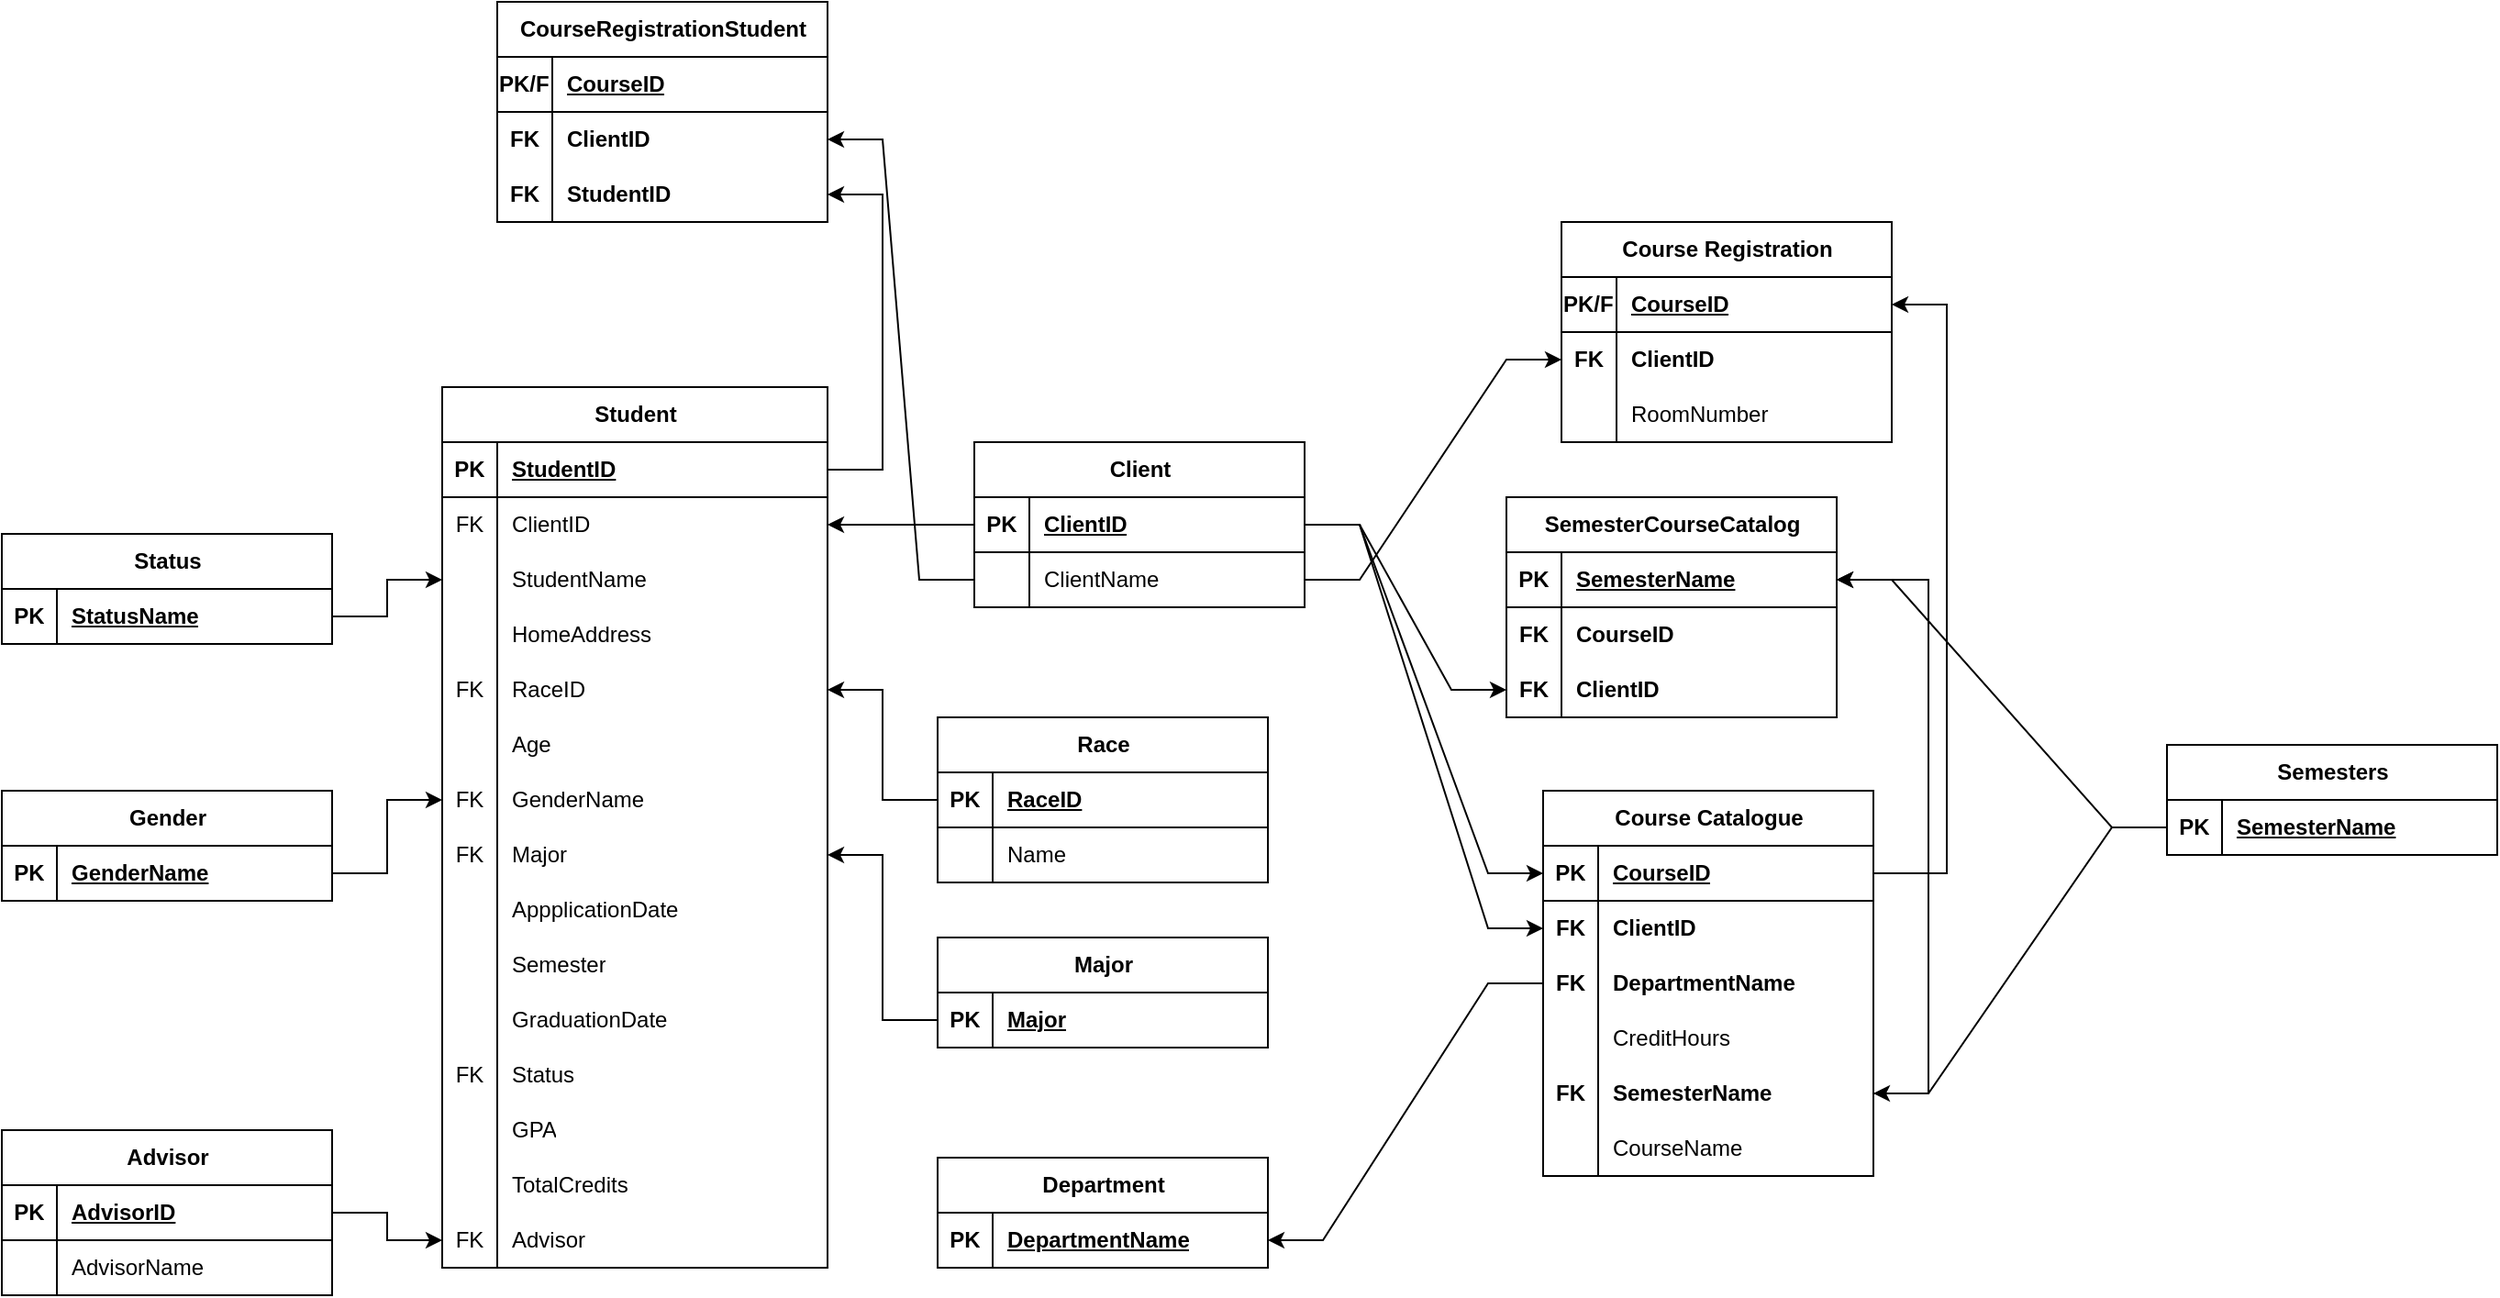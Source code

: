 <mxfile version="21.5.0" type="github">
  <diagram name="Page-1" id="HHOStpwFTL-YcdcalEHb">
    <mxGraphModel dx="2668" dy="1941" grid="1" gridSize="10" guides="1" tooltips="1" connect="1" arrows="1" fold="1" page="1" pageScale="1" pageWidth="850" pageHeight="1100" math="0" shadow="0">
      <root>
        <mxCell id="0" />
        <mxCell id="1" parent="0" />
        <mxCell id="2LiUrh7C8ZLxPJz0LPov-1" value="Student" style="shape=table;startSize=30;container=1;collapsible=1;childLayout=tableLayout;fixedRows=1;rowLines=0;fontStyle=1;align=center;resizeLast=1;html=1;" vertex="1" parent="1">
          <mxGeometry x="60" y="100" width="210" height="480" as="geometry" />
        </mxCell>
        <mxCell id="2LiUrh7C8ZLxPJz0LPov-2" value="" style="shape=tableRow;horizontal=0;startSize=0;swimlaneHead=0;swimlaneBody=0;fillColor=none;collapsible=0;dropTarget=0;points=[[0,0.5],[1,0.5]];portConstraint=eastwest;top=0;left=0;right=0;bottom=1;" vertex="1" parent="2LiUrh7C8ZLxPJz0LPov-1">
          <mxGeometry y="30" width="210" height="30" as="geometry" />
        </mxCell>
        <mxCell id="2LiUrh7C8ZLxPJz0LPov-3" value="PK" style="shape=partialRectangle;connectable=0;fillColor=none;top=0;left=0;bottom=0;right=0;fontStyle=1;overflow=hidden;whiteSpace=wrap;html=1;" vertex="1" parent="2LiUrh7C8ZLxPJz0LPov-2">
          <mxGeometry width="30" height="30" as="geometry">
            <mxRectangle width="30" height="30" as="alternateBounds" />
          </mxGeometry>
        </mxCell>
        <mxCell id="2LiUrh7C8ZLxPJz0LPov-4" value="StudentID" style="shape=partialRectangle;connectable=0;fillColor=none;top=0;left=0;bottom=0;right=0;align=left;spacingLeft=6;fontStyle=5;overflow=hidden;whiteSpace=wrap;html=1;" vertex="1" parent="2LiUrh7C8ZLxPJz0LPov-2">
          <mxGeometry x="30" width="180" height="30" as="geometry">
            <mxRectangle width="180" height="30" as="alternateBounds" />
          </mxGeometry>
        </mxCell>
        <mxCell id="2LiUrh7C8ZLxPJz0LPov-5" value="" style="shape=tableRow;horizontal=0;startSize=0;swimlaneHead=0;swimlaneBody=0;fillColor=none;collapsible=0;dropTarget=0;points=[[0,0.5],[1,0.5]];portConstraint=eastwest;top=0;left=0;right=0;bottom=0;" vertex="1" parent="2LiUrh7C8ZLxPJz0LPov-1">
          <mxGeometry y="60" width="210" height="30" as="geometry" />
        </mxCell>
        <mxCell id="2LiUrh7C8ZLxPJz0LPov-6" value="FK" style="shape=partialRectangle;connectable=0;fillColor=none;top=0;left=0;bottom=0;right=0;editable=1;overflow=hidden;whiteSpace=wrap;html=1;" vertex="1" parent="2LiUrh7C8ZLxPJz0LPov-5">
          <mxGeometry width="30" height="30" as="geometry">
            <mxRectangle width="30" height="30" as="alternateBounds" />
          </mxGeometry>
        </mxCell>
        <mxCell id="2LiUrh7C8ZLxPJz0LPov-7" value="ClientID" style="shape=partialRectangle;connectable=0;fillColor=none;top=0;left=0;bottom=0;right=0;align=left;spacingLeft=6;overflow=hidden;whiteSpace=wrap;html=1;" vertex="1" parent="2LiUrh7C8ZLxPJz0LPov-5">
          <mxGeometry x="30" width="180" height="30" as="geometry">
            <mxRectangle width="180" height="30" as="alternateBounds" />
          </mxGeometry>
        </mxCell>
        <mxCell id="2LiUrh7C8ZLxPJz0LPov-200" value="" style="shape=tableRow;horizontal=0;startSize=0;swimlaneHead=0;swimlaneBody=0;fillColor=none;collapsible=0;dropTarget=0;points=[[0,0.5],[1,0.5]];portConstraint=eastwest;top=0;left=0;right=0;bottom=0;" vertex="1" parent="2LiUrh7C8ZLxPJz0LPov-1">
          <mxGeometry y="90" width="210" height="30" as="geometry" />
        </mxCell>
        <mxCell id="2LiUrh7C8ZLxPJz0LPov-201" value="" style="shape=partialRectangle;connectable=0;fillColor=none;top=0;left=0;bottom=0;right=0;editable=1;overflow=hidden;whiteSpace=wrap;html=1;" vertex="1" parent="2LiUrh7C8ZLxPJz0LPov-200">
          <mxGeometry width="30" height="30" as="geometry">
            <mxRectangle width="30" height="30" as="alternateBounds" />
          </mxGeometry>
        </mxCell>
        <mxCell id="2LiUrh7C8ZLxPJz0LPov-202" value="StudentName" style="shape=partialRectangle;connectable=0;fillColor=none;top=0;left=0;bottom=0;right=0;align=left;spacingLeft=6;overflow=hidden;whiteSpace=wrap;html=1;" vertex="1" parent="2LiUrh7C8ZLxPJz0LPov-200">
          <mxGeometry x="30" width="180" height="30" as="geometry">
            <mxRectangle width="180" height="30" as="alternateBounds" />
          </mxGeometry>
        </mxCell>
        <mxCell id="2LiUrh7C8ZLxPJz0LPov-8" value="" style="shape=tableRow;horizontal=0;startSize=0;swimlaneHead=0;swimlaneBody=0;fillColor=none;collapsible=0;dropTarget=0;points=[[0,0.5],[1,0.5]];portConstraint=eastwest;top=0;left=0;right=0;bottom=0;" vertex="1" parent="2LiUrh7C8ZLxPJz0LPov-1">
          <mxGeometry y="120" width="210" height="30" as="geometry" />
        </mxCell>
        <mxCell id="2LiUrh7C8ZLxPJz0LPov-9" value="" style="shape=partialRectangle;connectable=0;fillColor=none;top=0;left=0;bottom=0;right=0;editable=1;overflow=hidden;whiteSpace=wrap;html=1;" vertex="1" parent="2LiUrh7C8ZLxPJz0LPov-8">
          <mxGeometry width="30" height="30" as="geometry">
            <mxRectangle width="30" height="30" as="alternateBounds" />
          </mxGeometry>
        </mxCell>
        <mxCell id="2LiUrh7C8ZLxPJz0LPov-10" value="HomeAddress" style="shape=partialRectangle;connectable=0;fillColor=none;top=0;left=0;bottom=0;right=0;align=left;spacingLeft=6;overflow=hidden;whiteSpace=wrap;html=1;" vertex="1" parent="2LiUrh7C8ZLxPJz0LPov-8">
          <mxGeometry x="30" width="180" height="30" as="geometry">
            <mxRectangle width="180" height="30" as="alternateBounds" />
          </mxGeometry>
        </mxCell>
        <mxCell id="2LiUrh7C8ZLxPJz0LPov-11" value="" style="shape=tableRow;horizontal=0;startSize=0;swimlaneHead=0;swimlaneBody=0;fillColor=none;collapsible=0;dropTarget=0;points=[[0,0.5],[1,0.5]];portConstraint=eastwest;top=0;left=0;right=0;bottom=0;" vertex="1" parent="2LiUrh7C8ZLxPJz0LPov-1">
          <mxGeometry y="150" width="210" height="30" as="geometry" />
        </mxCell>
        <mxCell id="2LiUrh7C8ZLxPJz0LPov-12" value="FK" style="shape=partialRectangle;connectable=0;fillColor=none;top=0;left=0;bottom=0;right=0;editable=1;overflow=hidden;whiteSpace=wrap;html=1;" vertex="1" parent="2LiUrh7C8ZLxPJz0LPov-11">
          <mxGeometry width="30" height="30" as="geometry">
            <mxRectangle width="30" height="30" as="alternateBounds" />
          </mxGeometry>
        </mxCell>
        <mxCell id="2LiUrh7C8ZLxPJz0LPov-13" value="RaceID" style="shape=partialRectangle;connectable=0;fillColor=none;top=0;left=0;bottom=0;right=0;align=left;spacingLeft=6;overflow=hidden;whiteSpace=wrap;html=1;" vertex="1" parent="2LiUrh7C8ZLxPJz0LPov-11">
          <mxGeometry x="30" width="180" height="30" as="geometry">
            <mxRectangle width="180" height="30" as="alternateBounds" />
          </mxGeometry>
        </mxCell>
        <mxCell id="2LiUrh7C8ZLxPJz0LPov-14" value="" style="shape=tableRow;horizontal=0;startSize=0;swimlaneHead=0;swimlaneBody=0;fillColor=none;collapsible=0;dropTarget=0;points=[[0,0.5],[1,0.5]];portConstraint=eastwest;top=0;left=0;right=0;bottom=0;" vertex="1" parent="2LiUrh7C8ZLxPJz0LPov-1">
          <mxGeometry y="180" width="210" height="30" as="geometry" />
        </mxCell>
        <mxCell id="2LiUrh7C8ZLxPJz0LPov-15" value="" style="shape=partialRectangle;connectable=0;fillColor=none;top=0;left=0;bottom=0;right=0;editable=1;overflow=hidden;whiteSpace=wrap;html=1;" vertex="1" parent="2LiUrh7C8ZLxPJz0LPov-14">
          <mxGeometry width="30" height="30" as="geometry">
            <mxRectangle width="30" height="30" as="alternateBounds" />
          </mxGeometry>
        </mxCell>
        <mxCell id="2LiUrh7C8ZLxPJz0LPov-16" value="Age" style="shape=partialRectangle;connectable=0;fillColor=none;top=0;left=0;bottom=0;right=0;align=left;spacingLeft=6;overflow=hidden;whiteSpace=wrap;html=1;" vertex="1" parent="2LiUrh7C8ZLxPJz0LPov-14">
          <mxGeometry x="30" width="180" height="30" as="geometry">
            <mxRectangle width="180" height="30" as="alternateBounds" />
          </mxGeometry>
        </mxCell>
        <mxCell id="2LiUrh7C8ZLxPJz0LPov-17" value="" style="shape=tableRow;horizontal=0;startSize=0;swimlaneHead=0;swimlaneBody=0;fillColor=none;collapsible=0;dropTarget=0;points=[[0,0.5],[1,0.5]];portConstraint=eastwest;top=0;left=0;right=0;bottom=0;" vertex="1" parent="2LiUrh7C8ZLxPJz0LPov-1">
          <mxGeometry y="210" width="210" height="30" as="geometry" />
        </mxCell>
        <mxCell id="2LiUrh7C8ZLxPJz0LPov-18" value="FK" style="shape=partialRectangle;connectable=0;fillColor=none;top=0;left=0;bottom=0;right=0;editable=1;overflow=hidden;whiteSpace=wrap;html=1;" vertex="1" parent="2LiUrh7C8ZLxPJz0LPov-17">
          <mxGeometry width="30" height="30" as="geometry">
            <mxRectangle width="30" height="30" as="alternateBounds" />
          </mxGeometry>
        </mxCell>
        <mxCell id="2LiUrh7C8ZLxPJz0LPov-19" value="GenderName" style="shape=partialRectangle;connectable=0;fillColor=none;top=0;left=0;bottom=0;right=0;align=left;spacingLeft=6;overflow=hidden;whiteSpace=wrap;html=1;" vertex="1" parent="2LiUrh7C8ZLxPJz0LPov-17">
          <mxGeometry x="30" width="180" height="30" as="geometry">
            <mxRectangle width="180" height="30" as="alternateBounds" />
          </mxGeometry>
        </mxCell>
        <mxCell id="2LiUrh7C8ZLxPJz0LPov-20" value="" style="shape=tableRow;horizontal=0;startSize=0;swimlaneHead=0;swimlaneBody=0;fillColor=none;collapsible=0;dropTarget=0;points=[[0,0.5],[1,0.5]];portConstraint=eastwest;top=0;left=0;right=0;bottom=0;" vertex="1" parent="2LiUrh7C8ZLxPJz0LPov-1">
          <mxGeometry y="240" width="210" height="30" as="geometry" />
        </mxCell>
        <mxCell id="2LiUrh7C8ZLxPJz0LPov-21" value="FK" style="shape=partialRectangle;connectable=0;fillColor=none;top=0;left=0;bottom=0;right=0;editable=1;overflow=hidden;whiteSpace=wrap;html=1;" vertex="1" parent="2LiUrh7C8ZLxPJz0LPov-20">
          <mxGeometry width="30" height="30" as="geometry">
            <mxRectangle width="30" height="30" as="alternateBounds" />
          </mxGeometry>
        </mxCell>
        <mxCell id="2LiUrh7C8ZLxPJz0LPov-22" value="Major" style="shape=partialRectangle;connectable=0;fillColor=none;top=0;left=0;bottom=0;right=0;align=left;spacingLeft=6;overflow=hidden;whiteSpace=wrap;html=1;" vertex="1" parent="2LiUrh7C8ZLxPJz0LPov-20">
          <mxGeometry x="30" width="180" height="30" as="geometry">
            <mxRectangle width="180" height="30" as="alternateBounds" />
          </mxGeometry>
        </mxCell>
        <mxCell id="2LiUrh7C8ZLxPJz0LPov-23" value="" style="shape=tableRow;horizontal=0;startSize=0;swimlaneHead=0;swimlaneBody=0;fillColor=none;collapsible=0;dropTarget=0;points=[[0,0.5],[1,0.5]];portConstraint=eastwest;top=0;left=0;right=0;bottom=0;" vertex="1" parent="2LiUrh7C8ZLxPJz0LPov-1">
          <mxGeometry y="270" width="210" height="30" as="geometry" />
        </mxCell>
        <mxCell id="2LiUrh7C8ZLxPJz0LPov-24" value="" style="shape=partialRectangle;connectable=0;fillColor=none;top=0;left=0;bottom=0;right=0;editable=1;overflow=hidden;whiteSpace=wrap;html=1;" vertex="1" parent="2LiUrh7C8ZLxPJz0LPov-23">
          <mxGeometry width="30" height="30" as="geometry">
            <mxRectangle width="30" height="30" as="alternateBounds" />
          </mxGeometry>
        </mxCell>
        <mxCell id="2LiUrh7C8ZLxPJz0LPov-25" value="AppplicationDate" style="shape=partialRectangle;connectable=0;fillColor=none;top=0;left=0;bottom=0;right=0;align=left;spacingLeft=6;overflow=hidden;whiteSpace=wrap;html=1;" vertex="1" parent="2LiUrh7C8ZLxPJz0LPov-23">
          <mxGeometry x="30" width="180" height="30" as="geometry">
            <mxRectangle width="180" height="30" as="alternateBounds" />
          </mxGeometry>
        </mxCell>
        <mxCell id="2LiUrh7C8ZLxPJz0LPov-26" value="" style="shape=tableRow;horizontal=0;startSize=0;swimlaneHead=0;swimlaneBody=0;fillColor=none;collapsible=0;dropTarget=0;points=[[0,0.5],[1,0.5]];portConstraint=eastwest;top=0;left=0;right=0;bottom=0;" vertex="1" parent="2LiUrh7C8ZLxPJz0LPov-1">
          <mxGeometry y="300" width="210" height="30" as="geometry" />
        </mxCell>
        <mxCell id="2LiUrh7C8ZLxPJz0LPov-27" value="" style="shape=partialRectangle;connectable=0;fillColor=none;top=0;left=0;bottom=0;right=0;editable=1;overflow=hidden;whiteSpace=wrap;html=1;" vertex="1" parent="2LiUrh7C8ZLxPJz0LPov-26">
          <mxGeometry width="30" height="30" as="geometry">
            <mxRectangle width="30" height="30" as="alternateBounds" />
          </mxGeometry>
        </mxCell>
        <mxCell id="2LiUrh7C8ZLxPJz0LPov-28" value="Semester" style="shape=partialRectangle;connectable=0;fillColor=none;top=0;left=0;bottom=0;right=0;align=left;spacingLeft=6;overflow=hidden;whiteSpace=wrap;html=1;" vertex="1" parent="2LiUrh7C8ZLxPJz0LPov-26">
          <mxGeometry x="30" width="180" height="30" as="geometry">
            <mxRectangle width="180" height="30" as="alternateBounds" />
          </mxGeometry>
        </mxCell>
        <mxCell id="2LiUrh7C8ZLxPJz0LPov-29" value="" style="shape=tableRow;horizontal=0;startSize=0;swimlaneHead=0;swimlaneBody=0;fillColor=none;collapsible=0;dropTarget=0;points=[[0,0.5],[1,0.5]];portConstraint=eastwest;top=0;left=0;right=0;bottom=0;" vertex="1" parent="2LiUrh7C8ZLxPJz0LPov-1">
          <mxGeometry y="330" width="210" height="30" as="geometry" />
        </mxCell>
        <mxCell id="2LiUrh7C8ZLxPJz0LPov-30" value="" style="shape=partialRectangle;connectable=0;fillColor=none;top=0;left=0;bottom=0;right=0;editable=1;overflow=hidden;whiteSpace=wrap;html=1;" vertex="1" parent="2LiUrh7C8ZLxPJz0LPov-29">
          <mxGeometry width="30" height="30" as="geometry">
            <mxRectangle width="30" height="30" as="alternateBounds" />
          </mxGeometry>
        </mxCell>
        <mxCell id="2LiUrh7C8ZLxPJz0LPov-31" value="GraduationDate" style="shape=partialRectangle;connectable=0;fillColor=none;top=0;left=0;bottom=0;right=0;align=left;spacingLeft=6;overflow=hidden;whiteSpace=wrap;html=1;" vertex="1" parent="2LiUrh7C8ZLxPJz0LPov-29">
          <mxGeometry x="30" width="180" height="30" as="geometry">
            <mxRectangle width="180" height="30" as="alternateBounds" />
          </mxGeometry>
        </mxCell>
        <mxCell id="2LiUrh7C8ZLxPJz0LPov-32" value="" style="shape=tableRow;horizontal=0;startSize=0;swimlaneHead=0;swimlaneBody=0;fillColor=none;collapsible=0;dropTarget=0;points=[[0,0.5],[1,0.5]];portConstraint=eastwest;top=0;left=0;right=0;bottom=0;" vertex="1" parent="2LiUrh7C8ZLxPJz0LPov-1">
          <mxGeometry y="360" width="210" height="30" as="geometry" />
        </mxCell>
        <mxCell id="2LiUrh7C8ZLxPJz0LPov-33" value="FK" style="shape=partialRectangle;connectable=0;fillColor=none;top=0;left=0;bottom=0;right=0;editable=1;overflow=hidden;whiteSpace=wrap;html=1;" vertex="1" parent="2LiUrh7C8ZLxPJz0LPov-32">
          <mxGeometry width="30" height="30" as="geometry">
            <mxRectangle width="30" height="30" as="alternateBounds" />
          </mxGeometry>
        </mxCell>
        <mxCell id="2LiUrh7C8ZLxPJz0LPov-34" value="Status" style="shape=partialRectangle;connectable=0;fillColor=none;top=0;left=0;bottom=0;right=0;align=left;spacingLeft=6;overflow=hidden;whiteSpace=wrap;html=1;" vertex="1" parent="2LiUrh7C8ZLxPJz0LPov-32">
          <mxGeometry x="30" width="180" height="30" as="geometry">
            <mxRectangle width="180" height="30" as="alternateBounds" />
          </mxGeometry>
        </mxCell>
        <mxCell id="2LiUrh7C8ZLxPJz0LPov-35" value="" style="shape=tableRow;horizontal=0;startSize=0;swimlaneHead=0;swimlaneBody=0;fillColor=none;collapsible=0;dropTarget=0;points=[[0,0.5],[1,0.5]];portConstraint=eastwest;top=0;left=0;right=0;bottom=0;" vertex="1" parent="2LiUrh7C8ZLxPJz0LPov-1">
          <mxGeometry y="390" width="210" height="30" as="geometry" />
        </mxCell>
        <mxCell id="2LiUrh7C8ZLxPJz0LPov-36" value="" style="shape=partialRectangle;connectable=0;fillColor=none;top=0;left=0;bottom=0;right=0;editable=1;overflow=hidden;whiteSpace=wrap;html=1;" vertex="1" parent="2LiUrh7C8ZLxPJz0LPov-35">
          <mxGeometry width="30" height="30" as="geometry">
            <mxRectangle width="30" height="30" as="alternateBounds" />
          </mxGeometry>
        </mxCell>
        <mxCell id="2LiUrh7C8ZLxPJz0LPov-37" value="GPA" style="shape=partialRectangle;connectable=0;fillColor=none;top=0;left=0;bottom=0;right=0;align=left;spacingLeft=6;overflow=hidden;whiteSpace=wrap;html=1;" vertex="1" parent="2LiUrh7C8ZLxPJz0LPov-35">
          <mxGeometry x="30" width="180" height="30" as="geometry">
            <mxRectangle width="180" height="30" as="alternateBounds" />
          </mxGeometry>
        </mxCell>
        <mxCell id="2LiUrh7C8ZLxPJz0LPov-38" value="" style="shape=tableRow;horizontal=0;startSize=0;swimlaneHead=0;swimlaneBody=0;fillColor=none;collapsible=0;dropTarget=0;points=[[0,0.5],[1,0.5]];portConstraint=eastwest;top=0;left=0;right=0;bottom=0;" vertex="1" parent="2LiUrh7C8ZLxPJz0LPov-1">
          <mxGeometry y="420" width="210" height="30" as="geometry" />
        </mxCell>
        <mxCell id="2LiUrh7C8ZLxPJz0LPov-39" value="" style="shape=partialRectangle;connectable=0;fillColor=none;top=0;left=0;bottom=0;right=0;editable=1;overflow=hidden;whiteSpace=wrap;html=1;" vertex="1" parent="2LiUrh7C8ZLxPJz0LPov-38">
          <mxGeometry width="30" height="30" as="geometry">
            <mxRectangle width="30" height="30" as="alternateBounds" />
          </mxGeometry>
        </mxCell>
        <mxCell id="2LiUrh7C8ZLxPJz0LPov-40" value="TotalCredits" style="shape=partialRectangle;connectable=0;fillColor=none;top=0;left=0;bottom=0;right=0;align=left;spacingLeft=6;overflow=hidden;whiteSpace=wrap;html=1;" vertex="1" parent="2LiUrh7C8ZLxPJz0LPov-38">
          <mxGeometry x="30" width="180" height="30" as="geometry">
            <mxRectangle width="180" height="30" as="alternateBounds" />
          </mxGeometry>
        </mxCell>
        <mxCell id="2LiUrh7C8ZLxPJz0LPov-41" value="" style="shape=tableRow;horizontal=0;startSize=0;swimlaneHead=0;swimlaneBody=0;fillColor=none;collapsible=0;dropTarget=0;points=[[0,0.5],[1,0.5]];portConstraint=eastwest;top=0;left=0;right=0;bottom=0;" vertex="1" parent="2LiUrh7C8ZLxPJz0LPov-1">
          <mxGeometry y="450" width="210" height="30" as="geometry" />
        </mxCell>
        <mxCell id="2LiUrh7C8ZLxPJz0LPov-42" value="FK" style="shape=partialRectangle;connectable=0;fillColor=none;top=0;left=0;bottom=0;right=0;editable=1;overflow=hidden;whiteSpace=wrap;html=1;" vertex="1" parent="2LiUrh7C8ZLxPJz0LPov-41">
          <mxGeometry width="30" height="30" as="geometry">
            <mxRectangle width="30" height="30" as="alternateBounds" />
          </mxGeometry>
        </mxCell>
        <mxCell id="2LiUrh7C8ZLxPJz0LPov-43" value="Advisor" style="shape=partialRectangle;connectable=0;fillColor=none;top=0;left=0;bottom=0;right=0;align=left;spacingLeft=6;overflow=hidden;whiteSpace=wrap;html=1;" vertex="1" parent="2LiUrh7C8ZLxPJz0LPov-41">
          <mxGeometry x="30" width="180" height="30" as="geometry">
            <mxRectangle width="180" height="30" as="alternateBounds" />
          </mxGeometry>
        </mxCell>
        <mxCell id="2LiUrh7C8ZLxPJz0LPov-44" value="Client" style="shape=table;startSize=30;container=1;collapsible=1;childLayout=tableLayout;fixedRows=1;rowLines=0;fontStyle=1;align=center;resizeLast=1;html=1;" vertex="1" parent="1">
          <mxGeometry x="350" y="130" width="180" height="90" as="geometry" />
        </mxCell>
        <mxCell id="2LiUrh7C8ZLxPJz0LPov-45" value="" style="shape=tableRow;horizontal=0;startSize=0;swimlaneHead=0;swimlaneBody=0;fillColor=none;collapsible=0;dropTarget=0;points=[[0,0.5],[1,0.5]];portConstraint=eastwest;top=0;left=0;right=0;bottom=1;" vertex="1" parent="2LiUrh7C8ZLxPJz0LPov-44">
          <mxGeometry y="30" width="180" height="30" as="geometry" />
        </mxCell>
        <mxCell id="2LiUrh7C8ZLxPJz0LPov-46" value="PK" style="shape=partialRectangle;connectable=0;fillColor=none;top=0;left=0;bottom=0;right=0;fontStyle=1;overflow=hidden;whiteSpace=wrap;html=1;" vertex="1" parent="2LiUrh7C8ZLxPJz0LPov-45">
          <mxGeometry width="30" height="30" as="geometry">
            <mxRectangle width="30" height="30" as="alternateBounds" />
          </mxGeometry>
        </mxCell>
        <mxCell id="2LiUrh7C8ZLxPJz0LPov-47" value="ClientID" style="shape=partialRectangle;connectable=0;fillColor=none;top=0;left=0;bottom=0;right=0;align=left;spacingLeft=6;fontStyle=5;overflow=hidden;whiteSpace=wrap;html=1;" vertex="1" parent="2LiUrh7C8ZLxPJz0LPov-45">
          <mxGeometry x="30" width="150" height="30" as="geometry">
            <mxRectangle width="150" height="30" as="alternateBounds" />
          </mxGeometry>
        </mxCell>
        <mxCell id="2LiUrh7C8ZLxPJz0LPov-48" value="" style="shape=tableRow;horizontal=0;startSize=0;swimlaneHead=0;swimlaneBody=0;fillColor=none;collapsible=0;dropTarget=0;points=[[0,0.5],[1,0.5]];portConstraint=eastwest;top=0;left=0;right=0;bottom=0;" vertex="1" parent="2LiUrh7C8ZLxPJz0LPov-44">
          <mxGeometry y="60" width="180" height="30" as="geometry" />
        </mxCell>
        <mxCell id="2LiUrh7C8ZLxPJz0LPov-49" value="" style="shape=partialRectangle;connectable=0;fillColor=none;top=0;left=0;bottom=0;right=0;editable=1;overflow=hidden;whiteSpace=wrap;html=1;" vertex="1" parent="2LiUrh7C8ZLxPJz0LPov-48">
          <mxGeometry width="30" height="30" as="geometry">
            <mxRectangle width="30" height="30" as="alternateBounds" />
          </mxGeometry>
        </mxCell>
        <mxCell id="2LiUrh7C8ZLxPJz0LPov-50" value="ClientName" style="shape=partialRectangle;connectable=0;fillColor=none;top=0;left=0;bottom=0;right=0;align=left;spacingLeft=6;overflow=hidden;whiteSpace=wrap;html=1;" vertex="1" parent="2LiUrh7C8ZLxPJz0LPov-48">
          <mxGeometry x="30" width="150" height="30" as="geometry">
            <mxRectangle width="150" height="30" as="alternateBounds" />
          </mxGeometry>
        </mxCell>
        <mxCell id="2LiUrh7C8ZLxPJz0LPov-82" value="Course Registration" style="shape=table;startSize=30;container=1;collapsible=1;childLayout=tableLayout;fixedRows=1;rowLines=0;fontStyle=1;align=center;resizeLast=1;html=1;" vertex="1" parent="1">
          <mxGeometry x="670" y="10" width="180" height="120" as="geometry" />
        </mxCell>
        <mxCell id="2LiUrh7C8ZLxPJz0LPov-83" value="" style="shape=tableRow;horizontal=0;startSize=0;swimlaneHead=0;swimlaneBody=0;fillColor=none;collapsible=0;dropTarget=0;points=[[0,0.5],[1,0.5]];portConstraint=eastwest;top=0;left=0;right=0;bottom=1;" vertex="1" parent="2LiUrh7C8ZLxPJz0LPov-82">
          <mxGeometry y="30" width="180" height="30" as="geometry" />
        </mxCell>
        <mxCell id="2LiUrh7C8ZLxPJz0LPov-84" value="PK/FK" style="shape=partialRectangle;connectable=0;fillColor=none;top=0;left=0;bottom=0;right=0;fontStyle=1;overflow=hidden;whiteSpace=wrap;html=1;" vertex="1" parent="2LiUrh7C8ZLxPJz0LPov-83">
          <mxGeometry width="30" height="30" as="geometry">
            <mxRectangle width="30" height="30" as="alternateBounds" />
          </mxGeometry>
        </mxCell>
        <mxCell id="2LiUrh7C8ZLxPJz0LPov-85" value="CourseID" style="shape=partialRectangle;connectable=0;fillColor=none;top=0;left=0;bottom=0;right=0;align=left;spacingLeft=6;fontStyle=5;overflow=hidden;whiteSpace=wrap;html=1;" vertex="1" parent="2LiUrh7C8ZLxPJz0LPov-83">
          <mxGeometry x="30" width="150" height="30" as="geometry">
            <mxRectangle width="150" height="30" as="alternateBounds" />
          </mxGeometry>
        </mxCell>
        <mxCell id="2LiUrh7C8ZLxPJz0LPov-86" value="" style="shape=tableRow;horizontal=0;startSize=0;swimlaneHead=0;swimlaneBody=0;fillColor=none;collapsible=0;dropTarget=0;points=[[0,0.5],[1,0.5]];portConstraint=eastwest;top=0;left=0;right=0;bottom=0;" vertex="1" parent="2LiUrh7C8ZLxPJz0LPov-82">
          <mxGeometry y="60" width="180" height="30" as="geometry" />
        </mxCell>
        <mxCell id="2LiUrh7C8ZLxPJz0LPov-87" value="&lt;b&gt;FK&lt;/b&gt;" style="shape=partialRectangle;connectable=0;fillColor=none;top=0;left=0;bottom=0;right=0;editable=1;overflow=hidden;whiteSpace=wrap;html=1;" vertex="1" parent="2LiUrh7C8ZLxPJz0LPov-86">
          <mxGeometry width="30" height="30" as="geometry">
            <mxRectangle width="30" height="30" as="alternateBounds" />
          </mxGeometry>
        </mxCell>
        <mxCell id="2LiUrh7C8ZLxPJz0LPov-88" value="&lt;b&gt;ClientID&lt;/b&gt;" style="shape=partialRectangle;connectable=0;fillColor=none;top=0;left=0;bottom=0;right=0;align=left;spacingLeft=6;overflow=hidden;whiteSpace=wrap;html=1;" vertex="1" parent="2LiUrh7C8ZLxPJz0LPov-86">
          <mxGeometry x="30" width="150" height="30" as="geometry">
            <mxRectangle width="150" height="30" as="alternateBounds" />
          </mxGeometry>
        </mxCell>
        <mxCell id="2LiUrh7C8ZLxPJz0LPov-92" value="" style="shape=tableRow;horizontal=0;startSize=0;swimlaneHead=0;swimlaneBody=0;fillColor=none;collapsible=0;dropTarget=0;points=[[0,0.5],[1,0.5]];portConstraint=eastwest;top=0;left=0;right=0;bottom=0;" vertex="1" parent="2LiUrh7C8ZLxPJz0LPov-82">
          <mxGeometry y="90" width="180" height="30" as="geometry" />
        </mxCell>
        <mxCell id="2LiUrh7C8ZLxPJz0LPov-93" value="&lt;br/&gt;" style="shape=partialRectangle;connectable=0;fillColor=none;top=0;left=0;bottom=0;right=0;editable=1;overflow=hidden;whiteSpace=wrap;html=1;" vertex="1" parent="2LiUrh7C8ZLxPJz0LPov-92">
          <mxGeometry width="30" height="30" as="geometry">
            <mxRectangle width="30" height="30" as="alternateBounds" />
          </mxGeometry>
        </mxCell>
        <mxCell id="2LiUrh7C8ZLxPJz0LPov-94" value="RoomNumber" style="shape=partialRectangle;connectable=0;fillColor=none;top=0;left=0;bottom=0;right=0;align=left;spacingLeft=6;overflow=hidden;whiteSpace=wrap;html=1;" vertex="1" parent="2LiUrh7C8ZLxPJz0LPov-92">
          <mxGeometry x="30" width="150" height="30" as="geometry">
            <mxRectangle width="150" height="30" as="alternateBounds" />
          </mxGeometry>
        </mxCell>
        <mxCell id="2LiUrh7C8ZLxPJz0LPov-98" value="Course Catalogue" style="shape=table;startSize=30;container=1;collapsible=1;childLayout=tableLayout;fixedRows=1;rowLines=0;fontStyle=1;align=center;resizeLast=1;html=1;" vertex="1" parent="1">
          <mxGeometry x="660" y="320" width="180" height="210" as="geometry" />
        </mxCell>
        <mxCell id="2LiUrh7C8ZLxPJz0LPov-99" value="" style="shape=tableRow;horizontal=0;startSize=0;swimlaneHead=0;swimlaneBody=0;fillColor=none;collapsible=0;dropTarget=0;points=[[0,0.5],[1,0.5]];portConstraint=eastwest;top=0;left=0;right=0;bottom=1;" vertex="1" parent="2LiUrh7C8ZLxPJz0LPov-98">
          <mxGeometry y="30" width="180" height="30" as="geometry" />
        </mxCell>
        <mxCell id="2LiUrh7C8ZLxPJz0LPov-100" value="PK" style="shape=partialRectangle;connectable=0;fillColor=none;top=0;left=0;bottom=0;right=0;fontStyle=1;overflow=hidden;whiteSpace=wrap;html=1;" vertex="1" parent="2LiUrh7C8ZLxPJz0LPov-99">
          <mxGeometry width="30" height="30" as="geometry">
            <mxRectangle width="30" height="30" as="alternateBounds" />
          </mxGeometry>
        </mxCell>
        <mxCell id="2LiUrh7C8ZLxPJz0LPov-101" value="CourseID" style="shape=partialRectangle;connectable=0;fillColor=none;top=0;left=0;bottom=0;right=0;align=left;spacingLeft=6;fontStyle=5;overflow=hidden;whiteSpace=wrap;html=1;" vertex="1" parent="2LiUrh7C8ZLxPJz0LPov-99">
          <mxGeometry x="30" width="150" height="30" as="geometry">
            <mxRectangle width="150" height="30" as="alternateBounds" />
          </mxGeometry>
        </mxCell>
        <mxCell id="2LiUrh7C8ZLxPJz0LPov-102" value="" style="shape=tableRow;horizontal=0;startSize=0;swimlaneHead=0;swimlaneBody=0;fillColor=none;collapsible=0;dropTarget=0;points=[[0,0.5],[1,0.5]];portConstraint=eastwest;top=0;left=0;right=0;bottom=0;" vertex="1" parent="2LiUrh7C8ZLxPJz0LPov-98">
          <mxGeometry y="60" width="180" height="30" as="geometry" />
        </mxCell>
        <mxCell id="2LiUrh7C8ZLxPJz0LPov-103" value="&lt;b&gt;FK&lt;/b&gt;" style="shape=partialRectangle;connectable=0;fillColor=none;top=0;left=0;bottom=0;right=0;editable=1;overflow=hidden;whiteSpace=wrap;html=1;" vertex="1" parent="2LiUrh7C8ZLxPJz0LPov-102">
          <mxGeometry width="30" height="30" as="geometry">
            <mxRectangle width="30" height="30" as="alternateBounds" />
          </mxGeometry>
        </mxCell>
        <mxCell id="2LiUrh7C8ZLxPJz0LPov-104" value="&lt;b&gt;ClientID&lt;/b&gt;" style="shape=partialRectangle;connectable=0;fillColor=none;top=0;left=0;bottom=0;right=0;align=left;spacingLeft=6;overflow=hidden;whiteSpace=wrap;html=1;" vertex="1" parent="2LiUrh7C8ZLxPJz0LPov-102">
          <mxGeometry x="30" width="150" height="30" as="geometry">
            <mxRectangle width="150" height="30" as="alternateBounds" />
          </mxGeometry>
        </mxCell>
        <mxCell id="2LiUrh7C8ZLxPJz0LPov-105" value="" style="shape=tableRow;horizontal=0;startSize=0;swimlaneHead=0;swimlaneBody=0;fillColor=none;collapsible=0;dropTarget=0;points=[[0,0.5],[1,0.5]];portConstraint=eastwest;top=0;left=0;right=0;bottom=0;" vertex="1" parent="2LiUrh7C8ZLxPJz0LPov-98">
          <mxGeometry y="90" width="180" height="30" as="geometry" />
        </mxCell>
        <mxCell id="2LiUrh7C8ZLxPJz0LPov-106" value="&lt;b&gt;FK&lt;/b&gt;" style="shape=partialRectangle;connectable=0;fillColor=none;top=0;left=0;bottom=0;right=0;editable=1;overflow=hidden;whiteSpace=wrap;html=1;" vertex="1" parent="2LiUrh7C8ZLxPJz0LPov-105">
          <mxGeometry width="30" height="30" as="geometry">
            <mxRectangle width="30" height="30" as="alternateBounds" />
          </mxGeometry>
        </mxCell>
        <mxCell id="2LiUrh7C8ZLxPJz0LPov-107" value="&lt;b&gt;DepartmentName&lt;/b&gt;" style="shape=partialRectangle;connectable=0;fillColor=none;top=0;left=0;bottom=0;right=0;align=left;spacingLeft=6;overflow=hidden;whiteSpace=wrap;html=1;" vertex="1" parent="2LiUrh7C8ZLxPJz0LPov-105">
          <mxGeometry x="30" width="150" height="30" as="geometry">
            <mxRectangle width="150" height="30" as="alternateBounds" />
          </mxGeometry>
        </mxCell>
        <mxCell id="2LiUrh7C8ZLxPJz0LPov-108" value="" style="shape=tableRow;horizontal=0;startSize=0;swimlaneHead=0;swimlaneBody=0;fillColor=none;collapsible=0;dropTarget=0;points=[[0,0.5],[1,0.5]];portConstraint=eastwest;top=0;left=0;right=0;bottom=0;" vertex="1" parent="2LiUrh7C8ZLxPJz0LPov-98">
          <mxGeometry y="120" width="180" height="30" as="geometry" />
        </mxCell>
        <mxCell id="2LiUrh7C8ZLxPJz0LPov-109" value="" style="shape=partialRectangle;connectable=0;fillColor=none;top=0;left=0;bottom=0;right=0;editable=1;overflow=hidden;whiteSpace=wrap;html=1;" vertex="1" parent="2LiUrh7C8ZLxPJz0LPov-108">
          <mxGeometry width="30" height="30" as="geometry">
            <mxRectangle width="30" height="30" as="alternateBounds" />
          </mxGeometry>
        </mxCell>
        <mxCell id="2LiUrh7C8ZLxPJz0LPov-110" value="CreditHours" style="shape=partialRectangle;connectable=0;fillColor=none;top=0;left=0;bottom=0;right=0;align=left;spacingLeft=6;overflow=hidden;whiteSpace=wrap;html=1;" vertex="1" parent="2LiUrh7C8ZLxPJz0LPov-108">
          <mxGeometry x="30" width="150" height="30" as="geometry">
            <mxRectangle width="150" height="30" as="alternateBounds" />
          </mxGeometry>
        </mxCell>
        <mxCell id="2LiUrh7C8ZLxPJz0LPov-111" value="" style="shape=tableRow;horizontal=0;startSize=0;swimlaneHead=0;swimlaneBody=0;fillColor=none;collapsible=0;dropTarget=0;points=[[0,0.5],[1,0.5]];portConstraint=eastwest;top=0;left=0;right=0;bottom=0;" vertex="1" parent="2LiUrh7C8ZLxPJz0LPov-98">
          <mxGeometry y="150" width="180" height="30" as="geometry" />
        </mxCell>
        <mxCell id="2LiUrh7C8ZLxPJz0LPov-112" value="&lt;b&gt;FK&lt;/b&gt;" style="shape=partialRectangle;connectable=0;fillColor=none;top=0;left=0;bottom=0;right=0;editable=1;overflow=hidden;whiteSpace=wrap;html=1;" vertex="1" parent="2LiUrh7C8ZLxPJz0LPov-111">
          <mxGeometry width="30" height="30" as="geometry">
            <mxRectangle width="30" height="30" as="alternateBounds" />
          </mxGeometry>
        </mxCell>
        <mxCell id="2LiUrh7C8ZLxPJz0LPov-113" value="&lt;b&gt;SemesterName&lt;/b&gt;" style="shape=partialRectangle;connectable=0;fillColor=none;top=0;left=0;bottom=0;right=0;align=left;spacingLeft=6;overflow=hidden;whiteSpace=wrap;html=1;" vertex="1" parent="2LiUrh7C8ZLxPJz0LPov-111">
          <mxGeometry x="30" width="150" height="30" as="geometry">
            <mxRectangle width="150" height="30" as="alternateBounds" />
          </mxGeometry>
        </mxCell>
        <mxCell id="2LiUrh7C8ZLxPJz0LPov-248" value="" style="shape=tableRow;horizontal=0;startSize=0;swimlaneHead=0;swimlaneBody=0;fillColor=none;collapsible=0;dropTarget=0;points=[[0,0.5],[1,0.5]];portConstraint=eastwest;top=0;left=0;right=0;bottom=0;" vertex="1" parent="2LiUrh7C8ZLxPJz0LPov-98">
          <mxGeometry y="180" width="180" height="30" as="geometry" />
        </mxCell>
        <mxCell id="2LiUrh7C8ZLxPJz0LPov-249" value="" style="shape=partialRectangle;connectable=0;fillColor=none;top=0;left=0;bottom=0;right=0;editable=1;overflow=hidden;whiteSpace=wrap;html=1;" vertex="1" parent="2LiUrh7C8ZLxPJz0LPov-248">
          <mxGeometry width="30" height="30" as="geometry">
            <mxRectangle width="30" height="30" as="alternateBounds" />
          </mxGeometry>
        </mxCell>
        <mxCell id="2LiUrh7C8ZLxPJz0LPov-250" value="CourseName" style="shape=partialRectangle;connectable=0;fillColor=none;top=0;left=0;bottom=0;right=0;align=left;spacingLeft=6;overflow=hidden;whiteSpace=wrap;html=1;" vertex="1" parent="2LiUrh7C8ZLxPJz0LPov-248">
          <mxGeometry x="30" width="150" height="30" as="geometry">
            <mxRectangle width="150" height="30" as="alternateBounds" />
          </mxGeometry>
        </mxCell>
        <mxCell id="2LiUrh7C8ZLxPJz0LPov-203" value="Race" style="shape=table;startSize=30;container=1;collapsible=1;childLayout=tableLayout;fixedRows=1;rowLines=0;fontStyle=1;align=center;resizeLast=1;html=1;" vertex="1" parent="1">
          <mxGeometry x="330" y="280" width="180" height="90" as="geometry" />
        </mxCell>
        <mxCell id="2LiUrh7C8ZLxPJz0LPov-204" value="" style="shape=tableRow;horizontal=0;startSize=0;swimlaneHead=0;swimlaneBody=0;fillColor=none;collapsible=0;dropTarget=0;points=[[0,0.5],[1,0.5]];portConstraint=eastwest;top=0;left=0;right=0;bottom=1;" vertex="1" parent="2LiUrh7C8ZLxPJz0LPov-203">
          <mxGeometry y="30" width="180" height="30" as="geometry" />
        </mxCell>
        <mxCell id="2LiUrh7C8ZLxPJz0LPov-205" value="PK" style="shape=partialRectangle;connectable=0;fillColor=none;top=0;left=0;bottom=0;right=0;fontStyle=1;overflow=hidden;whiteSpace=wrap;html=1;" vertex="1" parent="2LiUrh7C8ZLxPJz0LPov-204">
          <mxGeometry width="30" height="30" as="geometry">
            <mxRectangle width="30" height="30" as="alternateBounds" />
          </mxGeometry>
        </mxCell>
        <mxCell id="2LiUrh7C8ZLxPJz0LPov-206" value="RaceID" style="shape=partialRectangle;connectable=0;fillColor=none;top=0;left=0;bottom=0;right=0;align=left;spacingLeft=6;fontStyle=5;overflow=hidden;whiteSpace=wrap;html=1;" vertex="1" parent="2LiUrh7C8ZLxPJz0LPov-204">
          <mxGeometry x="30" width="150" height="30" as="geometry">
            <mxRectangle width="150" height="30" as="alternateBounds" />
          </mxGeometry>
        </mxCell>
        <mxCell id="2LiUrh7C8ZLxPJz0LPov-207" value="" style="shape=tableRow;horizontal=0;startSize=0;swimlaneHead=0;swimlaneBody=0;fillColor=none;collapsible=0;dropTarget=0;points=[[0,0.5],[1,0.5]];portConstraint=eastwest;top=0;left=0;right=0;bottom=0;" vertex="1" parent="2LiUrh7C8ZLxPJz0LPov-203">
          <mxGeometry y="60" width="180" height="30" as="geometry" />
        </mxCell>
        <mxCell id="2LiUrh7C8ZLxPJz0LPov-208" value="" style="shape=partialRectangle;connectable=0;fillColor=none;top=0;left=0;bottom=0;right=0;editable=1;overflow=hidden;whiteSpace=wrap;html=1;" vertex="1" parent="2LiUrh7C8ZLxPJz0LPov-207">
          <mxGeometry width="30" height="30" as="geometry">
            <mxRectangle width="30" height="30" as="alternateBounds" />
          </mxGeometry>
        </mxCell>
        <mxCell id="2LiUrh7C8ZLxPJz0LPov-209" value="Name" style="shape=partialRectangle;connectable=0;fillColor=none;top=0;left=0;bottom=0;right=0;align=left;spacingLeft=6;overflow=hidden;whiteSpace=wrap;html=1;" vertex="1" parent="2LiUrh7C8ZLxPJz0LPov-207">
          <mxGeometry x="30" width="150" height="30" as="geometry">
            <mxRectangle width="150" height="30" as="alternateBounds" />
          </mxGeometry>
        </mxCell>
        <mxCell id="2LiUrh7C8ZLxPJz0LPov-210" value="Major" style="shape=table;startSize=30;container=1;collapsible=1;childLayout=tableLayout;fixedRows=1;rowLines=0;fontStyle=1;align=center;resizeLast=1;html=1;" vertex="1" parent="1">
          <mxGeometry x="330" y="400" width="180" height="60" as="geometry" />
        </mxCell>
        <mxCell id="2LiUrh7C8ZLxPJz0LPov-211" value="" style="shape=tableRow;horizontal=0;startSize=0;swimlaneHead=0;swimlaneBody=0;fillColor=none;collapsible=0;dropTarget=0;points=[[0,0.5],[1,0.5]];portConstraint=eastwest;top=0;left=0;right=0;bottom=1;" vertex="1" parent="2LiUrh7C8ZLxPJz0LPov-210">
          <mxGeometry y="30" width="180" height="30" as="geometry" />
        </mxCell>
        <mxCell id="2LiUrh7C8ZLxPJz0LPov-212" value="PK" style="shape=partialRectangle;connectable=0;fillColor=none;top=0;left=0;bottom=0;right=0;fontStyle=1;overflow=hidden;whiteSpace=wrap;html=1;" vertex="1" parent="2LiUrh7C8ZLxPJz0LPov-211">
          <mxGeometry width="30" height="30" as="geometry">
            <mxRectangle width="30" height="30" as="alternateBounds" />
          </mxGeometry>
        </mxCell>
        <mxCell id="2LiUrh7C8ZLxPJz0LPov-213" value="Major" style="shape=partialRectangle;connectable=0;fillColor=none;top=0;left=0;bottom=0;right=0;align=left;spacingLeft=6;fontStyle=5;overflow=hidden;whiteSpace=wrap;html=1;" vertex="1" parent="2LiUrh7C8ZLxPJz0LPov-211">
          <mxGeometry x="30" width="150" height="30" as="geometry">
            <mxRectangle width="150" height="30" as="alternateBounds" />
          </mxGeometry>
        </mxCell>
        <mxCell id="2LiUrh7C8ZLxPJz0LPov-217" value="Gender" style="shape=table;startSize=30;container=1;collapsible=1;childLayout=tableLayout;fixedRows=1;rowLines=0;fontStyle=1;align=center;resizeLast=1;html=1;" vertex="1" parent="1">
          <mxGeometry x="-180" y="320" width="180" height="60" as="geometry" />
        </mxCell>
        <mxCell id="2LiUrh7C8ZLxPJz0LPov-218" value="" style="shape=tableRow;horizontal=0;startSize=0;swimlaneHead=0;swimlaneBody=0;fillColor=none;collapsible=0;dropTarget=0;points=[[0,0.5],[1,0.5]];portConstraint=eastwest;top=0;left=0;right=0;bottom=1;" vertex="1" parent="2LiUrh7C8ZLxPJz0LPov-217">
          <mxGeometry y="30" width="180" height="30" as="geometry" />
        </mxCell>
        <mxCell id="2LiUrh7C8ZLxPJz0LPov-219" value="PK" style="shape=partialRectangle;connectable=0;fillColor=none;top=0;left=0;bottom=0;right=0;fontStyle=1;overflow=hidden;whiteSpace=wrap;html=1;" vertex="1" parent="2LiUrh7C8ZLxPJz0LPov-218">
          <mxGeometry width="30" height="30" as="geometry">
            <mxRectangle width="30" height="30" as="alternateBounds" />
          </mxGeometry>
        </mxCell>
        <mxCell id="2LiUrh7C8ZLxPJz0LPov-220" value="GenderName" style="shape=partialRectangle;connectable=0;fillColor=none;top=0;left=0;bottom=0;right=0;align=left;spacingLeft=6;fontStyle=5;overflow=hidden;whiteSpace=wrap;html=1;" vertex="1" parent="2LiUrh7C8ZLxPJz0LPov-218">
          <mxGeometry x="30" width="150" height="30" as="geometry">
            <mxRectangle width="150" height="30" as="alternateBounds" />
          </mxGeometry>
        </mxCell>
        <mxCell id="2LiUrh7C8ZLxPJz0LPov-224" value="Status" style="shape=table;startSize=30;container=1;collapsible=1;childLayout=tableLayout;fixedRows=1;rowLines=0;fontStyle=1;align=center;resizeLast=1;html=1;" vertex="1" parent="1">
          <mxGeometry x="-180" y="180" width="180" height="60" as="geometry" />
        </mxCell>
        <mxCell id="2LiUrh7C8ZLxPJz0LPov-225" value="" style="shape=tableRow;horizontal=0;startSize=0;swimlaneHead=0;swimlaneBody=0;fillColor=none;collapsible=0;dropTarget=0;points=[[0,0.5],[1,0.5]];portConstraint=eastwest;top=0;left=0;right=0;bottom=1;" vertex="1" parent="2LiUrh7C8ZLxPJz0LPov-224">
          <mxGeometry y="30" width="180" height="30" as="geometry" />
        </mxCell>
        <mxCell id="2LiUrh7C8ZLxPJz0LPov-226" value="PK" style="shape=partialRectangle;connectable=0;fillColor=none;top=0;left=0;bottom=0;right=0;fontStyle=1;overflow=hidden;whiteSpace=wrap;html=1;" vertex="1" parent="2LiUrh7C8ZLxPJz0LPov-225">
          <mxGeometry width="30" height="30" as="geometry">
            <mxRectangle width="30" height="30" as="alternateBounds" />
          </mxGeometry>
        </mxCell>
        <mxCell id="2LiUrh7C8ZLxPJz0LPov-227" value="StatusName" style="shape=partialRectangle;connectable=0;fillColor=none;top=0;left=0;bottom=0;right=0;align=left;spacingLeft=6;fontStyle=5;overflow=hidden;whiteSpace=wrap;html=1;" vertex="1" parent="2LiUrh7C8ZLxPJz0LPov-225">
          <mxGeometry x="30" width="150" height="30" as="geometry">
            <mxRectangle width="150" height="30" as="alternateBounds" />
          </mxGeometry>
        </mxCell>
        <mxCell id="2LiUrh7C8ZLxPJz0LPov-231" value="Advisor" style="shape=table;startSize=30;container=1;collapsible=1;childLayout=tableLayout;fixedRows=1;rowLines=0;fontStyle=1;align=center;resizeLast=1;html=1;" vertex="1" parent="1">
          <mxGeometry x="-180" y="505" width="180" height="90" as="geometry" />
        </mxCell>
        <mxCell id="2LiUrh7C8ZLxPJz0LPov-232" value="" style="shape=tableRow;horizontal=0;startSize=0;swimlaneHead=0;swimlaneBody=0;fillColor=none;collapsible=0;dropTarget=0;points=[[0,0.5],[1,0.5]];portConstraint=eastwest;top=0;left=0;right=0;bottom=1;" vertex="1" parent="2LiUrh7C8ZLxPJz0LPov-231">
          <mxGeometry y="30" width="180" height="30" as="geometry" />
        </mxCell>
        <mxCell id="2LiUrh7C8ZLxPJz0LPov-233" value="PK" style="shape=partialRectangle;connectable=0;fillColor=none;top=0;left=0;bottom=0;right=0;fontStyle=1;overflow=hidden;whiteSpace=wrap;html=1;" vertex="1" parent="2LiUrh7C8ZLxPJz0LPov-232">
          <mxGeometry width="30" height="30" as="geometry">
            <mxRectangle width="30" height="30" as="alternateBounds" />
          </mxGeometry>
        </mxCell>
        <mxCell id="2LiUrh7C8ZLxPJz0LPov-234" value="AdvisorID" style="shape=partialRectangle;connectable=0;fillColor=none;top=0;left=0;bottom=0;right=0;align=left;spacingLeft=6;fontStyle=5;overflow=hidden;whiteSpace=wrap;html=1;" vertex="1" parent="2LiUrh7C8ZLxPJz0LPov-232">
          <mxGeometry x="30" width="150" height="30" as="geometry">
            <mxRectangle width="150" height="30" as="alternateBounds" />
          </mxGeometry>
        </mxCell>
        <mxCell id="2LiUrh7C8ZLxPJz0LPov-235" value="" style="shape=tableRow;horizontal=0;startSize=0;swimlaneHead=0;swimlaneBody=0;fillColor=none;collapsible=0;dropTarget=0;points=[[0,0.5],[1,0.5]];portConstraint=eastwest;top=0;left=0;right=0;bottom=0;" vertex="1" parent="2LiUrh7C8ZLxPJz0LPov-231">
          <mxGeometry y="60" width="180" height="30" as="geometry" />
        </mxCell>
        <mxCell id="2LiUrh7C8ZLxPJz0LPov-236" value="" style="shape=partialRectangle;connectable=0;fillColor=none;top=0;left=0;bottom=0;right=0;editable=1;overflow=hidden;whiteSpace=wrap;html=1;" vertex="1" parent="2LiUrh7C8ZLxPJz0LPov-235">
          <mxGeometry width="30" height="30" as="geometry">
            <mxRectangle width="30" height="30" as="alternateBounds" />
          </mxGeometry>
        </mxCell>
        <mxCell id="2LiUrh7C8ZLxPJz0LPov-237" value="AdvisorName" style="shape=partialRectangle;connectable=0;fillColor=none;top=0;left=0;bottom=0;right=0;align=left;spacingLeft=6;overflow=hidden;whiteSpace=wrap;html=1;" vertex="1" parent="2LiUrh7C8ZLxPJz0LPov-235">
          <mxGeometry x="30" width="150" height="30" as="geometry">
            <mxRectangle width="150" height="30" as="alternateBounds" />
          </mxGeometry>
        </mxCell>
        <mxCell id="2LiUrh7C8ZLxPJz0LPov-241" value="" style="edgeStyle=entityRelationEdgeStyle;fontSize=12;html=1;endArrow=classic;endFill=1;rounded=0;exitX=0;exitY=0.5;exitDx=0;exitDy=0;entryX=1;entryY=0.5;entryDx=0;entryDy=0;" edge="1" parent="1" source="2LiUrh7C8ZLxPJz0LPov-204" target="2LiUrh7C8ZLxPJz0LPov-11">
          <mxGeometry width="100" height="100" relative="1" as="geometry">
            <mxPoint x="370" y="460" as="sourcePoint" />
            <mxPoint x="470" y="360" as="targetPoint" />
          </mxGeometry>
        </mxCell>
        <mxCell id="2LiUrh7C8ZLxPJz0LPov-242" value="" style="edgeStyle=entityRelationEdgeStyle;fontSize=12;html=1;endArrow=classic;endFill=1;rounded=0;exitX=0;exitY=0.5;exitDx=0;exitDy=0;entryX=1;entryY=0.5;entryDx=0;entryDy=0;" edge="1" parent="1" source="2LiUrh7C8ZLxPJz0LPov-45" target="2LiUrh7C8ZLxPJz0LPov-5">
          <mxGeometry width="100" height="100" relative="1" as="geometry">
            <mxPoint x="290" y="200" as="sourcePoint" />
            <mxPoint x="230" y="190" as="targetPoint" />
          </mxGeometry>
        </mxCell>
        <mxCell id="2LiUrh7C8ZLxPJz0LPov-243" value="" style="edgeStyle=entityRelationEdgeStyle;fontSize=12;html=1;endArrow=classic;endFill=1;rounded=0;exitX=0;exitY=0.5;exitDx=0;exitDy=0;entryX=1;entryY=0.5;entryDx=0;entryDy=0;" edge="1" parent="1" source="2LiUrh7C8ZLxPJz0LPov-211" target="2LiUrh7C8ZLxPJz0LPov-20">
          <mxGeometry width="100" height="100" relative="1" as="geometry">
            <mxPoint x="300" y="375" as="sourcePoint" />
            <mxPoint x="240" y="365" as="targetPoint" />
          </mxGeometry>
        </mxCell>
        <mxCell id="2LiUrh7C8ZLxPJz0LPov-244" value="" style="edgeStyle=entityRelationEdgeStyle;fontSize=12;html=1;endArrow=classic;endFill=1;rounded=0;exitX=1;exitY=0.75;exitDx=0;exitDy=0;entryX=0;entryY=0.5;entryDx=0;entryDy=0;" edge="1" parent="1" source="2LiUrh7C8ZLxPJz0LPov-217" target="2LiUrh7C8ZLxPJz0LPov-17">
          <mxGeometry width="100" height="100" relative="1" as="geometry">
            <mxPoint x="350" y="295" as="sourcePoint" />
            <mxPoint x="290" y="285" as="targetPoint" />
          </mxGeometry>
        </mxCell>
        <mxCell id="2LiUrh7C8ZLxPJz0LPov-245" value="" style="edgeStyle=entityRelationEdgeStyle;fontSize=12;html=1;endArrow=classic;endFill=1;rounded=0;exitX=1;exitY=0.5;exitDx=0;exitDy=0;entryX=0;entryY=0.5;entryDx=0;entryDy=0;" edge="1" parent="1" source="2LiUrh7C8ZLxPJz0LPov-225" target="2LiUrh7C8ZLxPJz0LPov-200">
          <mxGeometry width="100" height="100" relative="1" as="geometry">
            <mxPoint x="360" y="305" as="sourcePoint" />
            <mxPoint x="300" y="295" as="targetPoint" />
          </mxGeometry>
        </mxCell>
        <mxCell id="2LiUrh7C8ZLxPJz0LPov-247" value="" style="edgeStyle=entityRelationEdgeStyle;fontSize=12;html=1;endArrow=classic;endFill=1;rounded=0;exitX=1;exitY=0.5;exitDx=0;exitDy=0;entryX=0;entryY=0.5;entryDx=0;entryDy=0;" edge="1" parent="1" source="2LiUrh7C8ZLxPJz0LPov-232" target="2LiUrh7C8ZLxPJz0LPov-41">
          <mxGeometry width="100" height="100" relative="1" as="geometry">
            <mxPoint y="440" as="sourcePoint" />
            <mxPoint x="60" y="410" as="targetPoint" />
          </mxGeometry>
        </mxCell>
        <mxCell id="2LiUrh7C8ZLxPJz0LPov-252" value="" style="edgeStyle=entityRelationEdgeStyle;fontSize=12;html=1;endArrow=classic;endFill=1;rounded=0;entryX=0;entryY=0.5;entryDx=0;entryDy=0;" edge="1" parent="1" source="2LiUrh7C8ZLxPJz0LPov-48" target="2LiUrh7C8ZLxPJz0LPov-86">
          <mxGeometry width="100" height="100" relative="1" as="geometry">
            <mxPoint x="520" y="175" as="sourcePoint" />
            <mxPoint x="330" y="20" as="targetPoint" />
          </mxGeometry>
        </mxCell>
        <mxCell id="2LiUrh7C8ZLxPJz0LPov-253" value="SemesterCourseCatalog" style="shape=table;startSize=30;container=1;collapsible=1;childLayout=tableLayout;fixedRows=1;rowLines=0;fontStyle=1;align=center;resizeLast=1;html=1;" vertex="1" parent="1">
          <mxGeometry x="640" y="160" width="180" height="120" as="geometry" />
        </mxCell>
        <mxCell id="2LiUrh7C8ZLxPJz0LPov-254" value="" style="shape=tableRow;horizontal=0;startSize=0;swimlaneHead=0;swimlaneBody=0;fillColor=none;collapsible=0;dropTarget=0;points=[[0,0.5],[1,0.5]];portConstraint=eastwest;top=0;left=0;right=0;bottom=1;" vertex="1" parent="2LiUrh7C8ZLxPJz0LPov-253">
          <mxGeometry y="30" width="180" height="30" as="geometry" />
        </mxCell>
        <mxCell id="2LiUrh7C8ZLxPJz0LPov-255" value="PK" style="shape=partialRectangle;connectable=0;fillColor=none;top=0;left=0;bottom=0;right=0;fontStyle=1;overflow=hidden;whiteSpace=wrap;html=1;" vertex="1" parent="2LiUrh7C8ZLxPJz0LPov-254">
          <mxGeometry width="30" height="30" as="geometry">
            <mxRectangle width="30" height="30" as="alternateBounds" />
          </mxGeometry>
        </mxCell>
        <mxCell id="2LiUrh7C8ZLxPJz0LPov-256" value="SemesterName" style="shape=partialRectangle;connectable=0;fillColor=none;top=0;left=0;bottom=0;right=0;align=left;spacingLeft=6;fontStyle=5;overflow=hidden;whiteSpace=wrap;html=1;" vertex="1" parent="2LiUrh7C8ZLxPJz0LPov-254">
          <mxGeometry x="30" width="150" height="30" as="geometry">
            <mxRectangle width="150" height="30" as="alternateBounds" />
          </mxGeometry>
        </mxCell>
        <mxCell id="2LiUrh7C8ZLxPJz0LPov-257" value="" style="shape=tableRow;horizontal=0;startSize=0;swimlaneHead=0;swimlaneBody=0;fillColor=none;collapsible=0;dropTarget=0;points=[[0,0.5],[1,0.5]];portConstraint=eastwest;top=0;left=0;right=0;bottom=0;" vertex="1" parent="2LiUrh7C8ZLxPJz0LPov-253">
          <mxGeometry y="60" width="180" height="30" as="geometry" />
        </mxCell>
        <mxCell id="2LiUrh7C8ZLxPJz0LPov-258" value="&lt;b&gt;FK&lt;/b&gt;" style="shape=partialRectangle;connectable=0;fillColor=none;top=0;left=0;bottom=0;right=0;editable=1;overflow=hidden;whiteSpace=wrap;html=1;" vertex="1" parent="2LiUrh7C8ZLxPJz0LPov-257">
          <mxGeometry width="30" height="30" as="geometry">
            <mxRectangle width="30" height="30" as="alternateBounds" />
          </mxGeometry>
        </mxCell>
        <mxCell id="2LiUrh7C8ZLxPJz0LPov-259" value="&lt;b&gt;CourseID&lt;/b&gt;" style="shape=partialRectangle;connectable=0;fillColor=none;top=0;left=0;bottom=0;right=0;align=left;spacingLeft=6;overflow=hidden;whiteSpace=wrap;html=1;" vertex="1" parent="2LiUrh7C8ZLxPJz0LPov-257">
          <mxGeometry x="30" width="150" height="30" as="geometry">
            <mxRectangle width="150" height="30" as="alternateBounds" />
          </mxGeometry>
        </mxCell>
        <mxCell id="2LiUrh7C8ZLxPJz0LPov-260" value="" style="shape=tableRow;horizontal=0;startSize=0;swimlaneHead=0;swimlaneBody=0;fillColor=none;collapsible=0;dropTarget=0;points=[[0,0.5],[1,0.5]];portConstraint=eastwest;top=0;left=0;right=0;bottom=0;" vertex="1" parent="2LiUrh7C8ZLxPJz0LPov-253">
          <mxGeometry y="90" width="180" height="30" as="geometry" />
        </mxCell>
        <mxCell id="2LiUrh7C8ZLxPJz0LPov-261" value="&lt;b&gt;FK&lt;/b&gt;" style="shape=partialRectangle;connectable=0;fillColor=none;top=0;left=0;bottom=0;right=0;editable=1;overflow=hidden;whiteSpace=wrap;html=1;" vertex="1" parent="2LiUrh7C8ZLxPJz0LPov-260">
          <mxGeometry width="30" height="30" as="geometry">
            <mxRectangle width="30" height="30" as="alternateBounds" />
          </mxGeometry>
        </mxCell>
        <mxCell id="2LiUrh7C8ZLxPJz0LPov-262" value="&lt;b&gt;ClientID&lt;/b&gt;" style="shape=partialRectangle;connectable=0;fillColor=none;top=0;left=0;bottom=0;right=0;align=left;spacingLeft=6;overflow=hidden;whiteSpace=wrap;html=1;" vertex="1" parent="2LiUrh7C8ZLxPJz0LPov-260">
          <mxGeometry x="30" width="150" height="30" as="geometry">
            <mxRectangle width="150" height="30" as="alternateBounds" />
          </mxGeometry>
        </mxCell>
        <mxCell id="2LiUrh7C8ZLxPJz0LPov-263" value="" style="edgeStyle=entityRelationEdgeStyle;fontSize=12;html=1;endArrow=classic;endFill=1;rounded=0;exitX=1;exitY=0.5;exitDx=0;exitDy=0;" edge="1" parent="1" source="2LiUrh7C8ZLxPJz0LPov-45" target="2LiUrh7C8ZLxPJz0LPov-260">
          <mxGeometry width="100" height="100" relative="1" as="geometry">
            <mxPoint x="530" y="415" as="sourcePoint" />
            <mxPoint x="620" y="505" as="targetPoint" />
          </mxGeometry>
        </mxCell>
        <mxCell id="2LiUrh7C8ZLxPJz0LPov-264" value="Semesters" style="shape=table;startSize=30;container=1;collapsible=1;childLayout=tableLayout;fixedRows=1;rowLines=0;fontStyle=1;align=center;resizeLast=1;html=1;" vertex="1" parent="1">
          <mxGeometry x="1000" y="295" width="180" height="60" as="geometry" />
        </mxCell>
        <mxCell id="2LiUrh7C8ZLxPJz0LPov-265" value="" style="shape=tableRow;horizontal=0;startSize=0;swimlaneHead=0;swimlaneBody=0;fillColor=none;collapsible=0;dropTarget=0;points=[[0,0.5],[1,0.5]];portConstraint=eastwest;top=0;left=0;right=0;bottom=1;" vertex="1" parent="2LiUrh7C8ZLxPJz0LPov-264">
          <mxGeometry y="30" width="180" height="30" as="geometry" />
        </mxCell>
        <mxCell id="2LiUrh7C8ZLxPJz0LPov-266" value="PK" style="shape=partialRectangle;connectable=0;fillColor=none;top=0;left=0;bottom=0;right=0;fontStyle=1;overflow=hidden;whiteSpace=wrap;html=1;" vertex="1" parent="2LiUrh7C8ZLxPJz0LPov-265">
          <mxGeometry width="30" height="30" as="geometry">
            <mxRectangle width="30" height="30" as="alternateBounds" />
          </mxGeometry>
        </mxCell>
        <mxCell id="2LiUrh7C8ZLxPJz0LPov-267" value="SemesterName" style="shape=partialRectangle;connectable=0;fillColor=none;top=0;left=0;bottom=0;right=0;align=left;spacingLeft=6;fontStyle=5;overflow=hidden;whiteSpace=wrap;html=1;" vertex="1" parent="2LiUrh7C8ZLxPJz0LPov-265">
          <mxGeometry x="30" width="150" height="30" as="geometry">
            <mxRectangle width="150" height="30" as="alternateBounds" />
          </mxGeometry>
        </mxCell>
        <mxCell id="2LiUrh7C8ZLxPJz0LPov-268" value="" style="edgeStyle=entityRelationEdgeStyle;fontSize=12;html=1;endArrow=classic;endFill=1;rounded=0;exitX=0;exitY=0.5;exitDx=0;exitDy=0;entryX=1;entryY=0.5;entryDx=0;entryDy=0;" edge="1" parent="1" source="2LiUrh7C8ZLxPJz0LPov-265" target="2LiUrh7C8ZLxPJz0LPov-254">
          <mxGeometry width="100" height="100" relative="1" as="geometry">
            <mxPoint x="300" y="670" as="sourcePoint" />
            <mxPoint x="390" y="760" as="targetPoint" />
          </mxGeometry>
        </mxCell>
        <mxCell id="2LiUrh7C8ZLxPJz0LPov-269" value="" style="edgeStyle=entityRelationEdgeStyle;fontSize=12;html=1;endArrow=classic;endFill=1;rounded=0;exitX=0;exitY=0.75;exitDx=0;exitDy=0;" edge="1" parent="1" source="2LiUrh7C8ZLxPJz0LPov-264" target="2LiUrh7C8ZLxPJz0LPov-111">
          <mxGeometry width="100" height="100" relative="1" as="geometry">
            <mxPoint x="520" y="175" as="sourcePoint" />
            <mxPoint x="550" y="710" as="targetPoint" />
          </mxGeometry>
        </mxCell>
        <mxCell id="2LiUrh7C8ZLxPJz0LPov-270" value="" style="edgeStyle=entityRelationEdgeStyle;fontSize=12;html=1;endArrow=classic;endFill=1;rounded=0;entryX=0;entryY=0.5;entryDx=0;entryDy=0;" edge="1" parent="1" source="2LiUrh7C8ZLxPJz0LPov-45" target="2LiUrh7C8ZLxPJz0LPov-99">
          <mxGeometry width="100" height="100" relative="1" as="geometry">
            <mxPoint x="540" y="290" as="sourcePoint" />
            <mxPoint x="670" y="420" as="targetPoint" />
          </mxGeometry>
        </mxCell>
        <mxCell id="2LiUrh7C8ZLxPJz0LPov-271" value="Department" style="shape=table;startSize=30;container=1;collapsible=1;childLayout=tableLayout;fixedRows=1;rowLines=0;fontStyle=1;align=center;resizeLast=1;html=1;" vertex="1" parent="1">
          <mxGeometry x="330" y="520" width="180" height="60" as="geometry" />
        </mxCell>
        <mxCell id="2LiUrh7C8ZLxPJz0LPov-272" value="" style="shape=tableRow;horizontal=0;startSize=0;swimlaneHead=0;swimlaneBody=0;fillColor=none;collapsible=0;dropTarget=0;points=[[0,0.5],[1,0.5]];portConstraint=eastwest;top=0;left=0;right=0;bottom=1;" vertex="1" parent="2LiUrh7C8ZLxPJz0LPov-271">
          <mxGeometry y="30" width="180" height="30" as="geometry" />
        </mxCell>
        <mxCell id="2LiUrh7C8ZLxPJz0LPov-273" value="PK" style="shape=partialRectangle;connectable=0;fillColor=none;top=0;left=0;bottom=0;right=0;fontStyle=1;overflow=hidden;whiteSpace=wrap;html=1;" vertex="1" parent="2LiUrh7C8ZLxPJz0LPov-272">
          <mxGeometry width="30" height="30" as="geometry">
            <mxRectangle width="30" height="30" as="alternateBounds" />
          </mxGeometry>
        </mxCell>
        <mxCell id="2LiUrh7C8ZLxPJz0LPov-274" value="DepartmentName" style="shape=partialRectangle;connectable=0;fillColor=none;top=0;left=0;bottom=0;right=0;align=left;spacingLeft=6;fontStyle=5;overflow=hidden;whiteSpace=wrap;html=1;" vertex="1" parent="2LiUrh7C8ZLxPJz0LPov-272">
          <mxGeometry x="30" width="150" height="30" as="geometry">
            <mxRectangle width="150" height="30" as="alternateBounds" />
          </mxGeometry>
        </mxCell>
        <mxCell id="2LiUrh7C8ZLxPJz0LPov-275" value="" style="edgeStyle=entityRelationEdgeStyle;fontSize=12;html=1;endArrow=classic;endFill=1;rounded=0;exitX=0;exitY=0.5;exitDx=0;exitDy=0;entryX=1;entryY=0.5;entryDx=0;entryDy=0;" edge="1" parent="1" source="2LiUrh7C8ZLxPJz0LPov-105" target="2LiUrh7C8ZLxPJz0LPov-272">
          <mxGeometry width="100" height="100" relative="1" as="geometry">
            <mxPoint x="480" y="480" as="sourcePoint" />
            <mxPoint x="420" y="450" as="targetPoint" />
          </mxGeometry>
        </mxCell>
        <mxCell id="2LiUrh7C8ZLxPJz0LPov-280" value="CourseRegistrationStudent" style="shape=table;startSize=30;container=1;collapsible=1;childLayout=tableLayout;fixedRows=1;rowLines=0;fontStyle=1;align=center;resizeLast=1;html=1;" vertex="1" parent="1">
          <mxGeometry x="90" y="-110" width="180" height="120" as="geometry" />
        </mxCell>
        <mxCell id="2LiUrh7C8ZLxPJz0LPov-281" value="" style="shape=tableRow;horizontal=0;startSize=0;swimlaneHead=0;swimlaneBody=0;fillColor=none;collapsible=0;dropTarget=0;points=[[0,0.5],[1,0.5]];portConstraint=eastwest;top=0;left=0;right=0;bottom=1;" vertex="1" parent="2LiUrh7C8ZLxPJz0LPov-280">
          <mxGeometry y="30" width="180" height="30" as="geometry" />
        </mxCell>
        <mxCell id="2LiUrh7C8ZLxPJz0LPov-282" value="PK/FK" style="shape=partialRectangle;connectable=0;fillColor=none;top=0;left=0;bottom=0;right=0;fontStyle=1;overflow=hidden;whiteSpace=wrap;html=1;" vertex="1" parent="2LiUrh7C8ZLxPJz0LPov-281">
          <mxGeometry width="30" height="30" as="geometry">
            <mxRectangle width="30" height="30" as="alternateBounds" />
          </mxGeometry>
        </mxCell>
        <mxCell id="2LiUrh7C8ZLxPJz0LPov-283" value="CourseID" style="shape=partialRectangle;connectable=0;fillColor=none;top=0;left=0;bottom=0;right=0;align=left;spacingLeft=6;fontStyle=5;overflow=hidden;whiteSpace=wrap;html=1;" vertex="1" parent="2LiUrh7C8ZLxPJz0LPov-281">
          <mxGeometry x="30" width="150" height="30" as="geometry">
            <mxRectangle width="150" height="30" as="alternateBounds" />
          </mxGeometry>
        </mxCell>
        <mxCell id="2LiUrh7C8ZLxPJz0LPov-284" value="" style="shape=tableRow;horizontal=0;startSize=0;swimlaneHead=0;swimlaneBody=0;fillColor=none;collapsible=0;dropTarget=0;points=[[0,0.5],[1,0.5]];portConstraint=eastwest;top=0;left=0;right=0;bottom=0;" vertex="1" parent="2LiUrh7C8ZLxPJz0LPov-280">
          <mxGeometry y="60" width="180" height="30" as="geometry" />
        </mxCell>
        <mxCell id="2LiUrh7C8ZLxPJz0LPov-285" value="&lt;b&gt;FK&lt;/b&gt;" style="shape=partialRectangle;connectable=0;fillColor=none;top=0;left=0;bottom=0;right=0;editable=1;overflow=hidden;whiteSpace=wrap;html=1;" vertex="1" parent="2LiUrh7C8ZLxPJz0LPov-284">
          <mxGeometry width="30" height="30" as="geometry">
            <mxRectangle width="30" height="30" as="alternateBounds" />
          </mxGeometry>
        </mxCell>
        <mxCell id="2LiUrh7C8ZLxPJz0LPov-286" value="&lt;b&gt;ClientID&lt;/b&gt;" style="shape=partialRectangle;connectable=0;fillColor=none;top=0;left=0;bottom=0;right=0;align=left;spacingLeft=6;overflow=hidden;whiteSpace=wrap;html=1;" vertex="1" parent="2LiUrh7C8ZLxPJz0LPov-284">
          <mxGeometry x="30" width="150" height="30" as="geometry">
            <mxRectangle width="150" height="30" as="alternateBounds" />
          </mxGeometry>
        </mxCell>
        <mxCell id="2LiUrh7C8ZLxPJz0LPov-287" value="" style="shape=tableRow;horizontal=0;startSize=0;swimlaneHead=0;swimlaneBody=0;fillColor=none;collapsible=0;dropTarget=0;points=[[0,0.5],[1,0.5]];portConstraint=eastwest;top=0;left=0;right=0;bottom=0;" vertex="1" parent="2LiUrh7C8ZLxPJz0LPov-280">
          <mxGeometry y="90" width="180" height="30" as="geometry" />
        </mxCell>
        <mxCell id="2LiUrh7C8ZLxPJz0LPov-288" value="&lt;b&gt;FK&lt;/b&gt;" style="shape=partialRectangle;connectable=0;fillColor=none;top=0;left=0;bottom=0;right=0;editable=1;overflow=hidden;whiteSpace=wrap;html=1;" vertex="1" parent="2LiUrh7C8ZLxPJz0LPov-287">
          <mxGeometry width="30" height="30" as="geometry">
            <mxRectangle width="30" height="30" as="alternateBounds" />
          </mxGeometry>
        </mxCell>
        <mxCell id="2LiUrh7C8ZLxPJz0LPov-289" value="&lt;b&gt;StudentID&lt;/b&gt;" style="shape=partialRectangle;connectable=0;fillColor=none;top=0;left=0;bottom=0;right=0;align=left;spacingLeft=6;overflow=hidden;whiteSpace=wrap;html=1;" vertex="1" parent="2LiUrh7C8ZLxPJz0LPov-287">
          <mxGeometry x="30" width="150" height="30" as="geometry">
            <mxRectangle width="150" height="30" as="alternateBounds" />
          </mxGeometry>
        </mxCell>
        <mxCell id="2LiUrh7C8ZLxPJz0LPov-293" value="" style="edgeStyle=entityRelationEdgeStyle;fontSize=12;html=1;endArrow=classic;endFill=1;rounded=0;entryX=1;entryY=0.5;entryDx=0;entryDy=0;exitX=1;exitY=0.5;exitDx=0;exitDy=0;" edge="1" parent="1" source="2LiUrh7C8ZLxPJz0LPov-2" target="2LiUrh7C8ZLxPJz0LPov-287">
          <mxGeometry width="100" height="100" relative="1" as="geometry">
            <mxPoint x="-170" y="10" as="sourcePoint" />
            <mxPoint x="-80" y="100" as="targetPoint" />
          </mxGeometry>
        </mxCell>
        <mxCell id="2LiUrh7C8ZLxPJz0LPov-294" value="" style="edgeStyle=entityRelationEdgeStyle;fontSize=12;html=1;endArrow=classic;endFill=1;rounded=0;exitX=0;exitY=0.5;exitDx=0;exitDy=0;" edge="1" parent="1" source="2LiUrh7C8ZLxPJz0LPov-48" target="2LiUrh7C8ZLxPJz0LPov-284">
          <mxGeometry width="100" height="100" relative="1" as="geometry">
            <mxPoint x="500" y="40" as="sourcePoint" />
            <mxPoint x="330" y="-50" as="targetPoint" />
          </mxGeometry>
        </mxCell>
        <mxCell id="2LiUrh7C8ZLxPJz0LPov-308" value="" style="edgeStyle=entityRelationEdgeStyle;fontSize=12;html=1;endArrow=classic;endFill=1;rounded=0;exitX=1;exitY=0.5;exitDx=0;exitDy=0;" edge="1" parent="1" source="2LiUrh7C8ZLxPJz0LPov-99" target="2LiUrh7C8ZLxPJz0LPov-83">
          <mxGeometry width="100" height="100" relative="1" as="geometry">
            <mxPoint x="890" y="350" as="sourcePoint" />
            <mxPoint x="970" y="10" as="targetPoint" />
          </mxGeometry>
        </mxCell>
        <mxCell id="2LiUrh7C8ZLxPJz0LPov-311" value="" style="edgeStyle=entityRelationEdgeStyle;fontSize=12;html=1;endArrow=classic;endFill=1;rounded=0;entryX=1;entryY=0.5;entryDx=0;entryDy=0;" edge="1" parent="1" source="2LiUrh7C8ZLxPJz0LPov-111" target="2LiUrh7C8ZLxPJz0LPov-254">
          <mxGeometry width="100" height="100" relative="1" as="geometry">
            <mxPoint x="570" y="540" as="sourcePoint" />
            <mxPoint x="780" y="740" as="targetPoint" />
          </mxGeometry>
        </mxCell>
        <mxCell id="2LiUrh7C8ZLxPJz0LPov-312" value="" style="edgeStyle=entityRelationEdgeStyle;fontSize=12;html=1;endArrow=classic;endFill=1;rounded=0;entryX=0;entryY=0.5;entryDx=0;entryDy=0;exitX=1;exitY=0.5;exitDx=0;exitDy=0;" edge="1" parent="1" source="2LiUrh7C8ZLxPJz0LPov-45" target="2LiUrh7C8ZLxPJz0LPov-102">
          <mxGeometry width="100" height="100" relative="1" as="geometry">
            <mxPoint x="520" y="200" as="sourcePoint" />
            <mxPoint x="630" y="420" as="targetPoint" />
          </mxGeometry>
        </mxCell>
      </root>
    </mxGraphModel>
  </diagram>
</mxfile>
